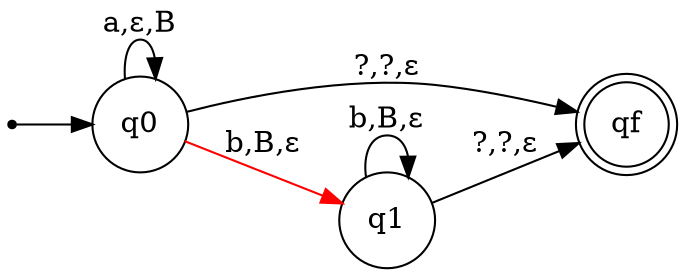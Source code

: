 digraph X {
rankdir=LR;
init [shape=point]
node[shape=circle]
init -> q0
node[shape=doublecircle] qf;
node[shape=circle]
 q0 -> q0 [label="a,ε,B"]
 q0 -> q1 [label="b,B,ε", color="red"]
 q0 -> qf [label="?,?,ε"]
 q1 -> q1 [label="b,B,ε"]
 q1 -> qf [label="?,?,ε"]
}
